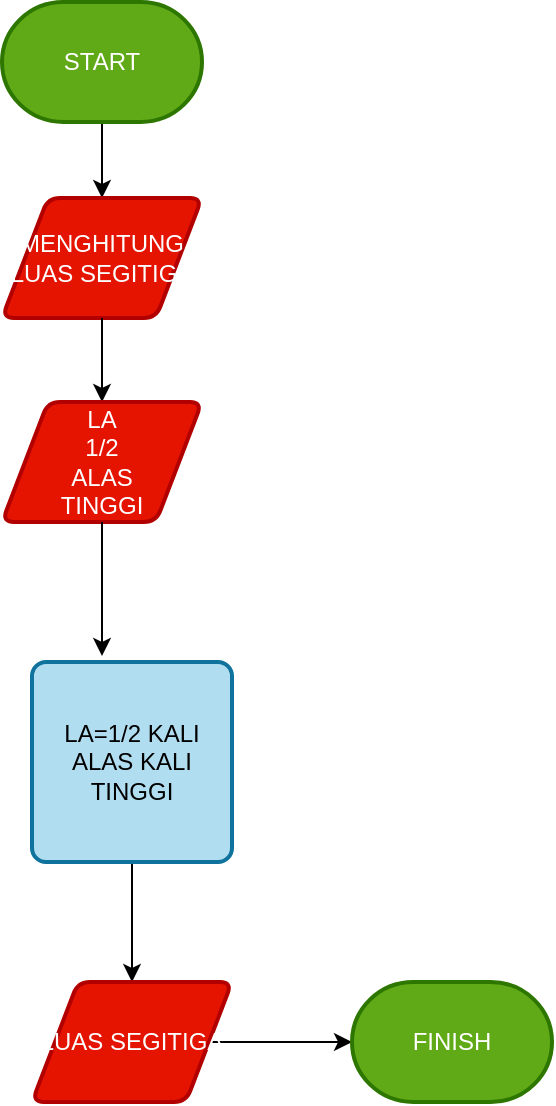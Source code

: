 <mxfile version="22.0.4" type="github">
  <diagram name="Page-1" id="AoVu0kHzCk6hEYIxmLdD">
    <mxGraphModel dx="1257" dy="671" grid="1" gridSize="10" guides="1" tooltips="1" connect="1" arrows="1" fold="1" page="1" pageScale="1" pageWidth="850" pageHeight="1100" math="0" shadow="0">
      <root>
        <mxCell id="0" />
        <mxCell id="1" parent="0" />
        <mxCell id="kuywIXCctSUW6cLbqUM8-14" style="edgeStyle=orthogonalEdgeStyle;rounded=0;orthogonalLoop=1;jettySize=auto;html=1;entryX=0.5;entryY=0;entryDx=0;entryDy=0;" edge="1" parent="1" source="kuywIXCctSUW6cLbqUM8-1" target="kuywIXCctSUW6cLbqUM8-2">
          <mxGeometry relative="1" as="geometry" />
        </mxCell>
        <mxCell id="kuywIXCctSUW6cLbqUM8-1" value="START" style="strokeWidth=2;html=1;shape=mxgraph.flowchart.terminator;whiteSpace=wrap;fillColor=#60a917;strokeColor=#2D7600;fontColor=#ffffff;" vertex="1" parent="1">
          <mxGeometry x="375" y="30" width="100" height="60" as="geometry" />
        </mxCell>
        <mxCell id="kuywIXCctSUW6cLbqUM8-2" value="MENGHITUNG LUAS SEGITIGA" style="shape=parallelogram;html=1;strokeWidth=2;perimeter=parallelogramPerimeter;whiteSpace=wrap;rounded=1;arcSize=12;size=0.23;fillColor=#e51400;fontColor=#ffffff;strokeColor=#B20000;" vertex="1" parent="1">
          <mxGeometry x="375" y="128" width="100" height="60" as="geometry" />
        </mxCell>
        <mxCell id="kuywIXCctSUW6cLbqUM8-5" style="edgeStyle=orthogonalEdgeStyle;rounded=0;orthogonalLoop=1;jettySize=auto;html=1;entryX=0.5;entryY=0;entryDx=0;entryDy=0;" edge="1" parent="1" source="kuywIXCctSUW6cLbqUM8-2" target="kuywIXCctSUW6cLbqUM8-11">
          <mxGeometry relative="1" as="geometry">
            <mxPoint x="420" y="241.98" as="targetPoint" />
          </mxGeometry>
        </mxCell>
        <mxCell id="kuywIXCctSUW6cLbqUM8-7" style="edgeStyle=orthogonalEdgeStyle;rounded=0;orthogonalLoop=1;jettySize=auto;html=1;" edge="1" parent="1" source="kuywIXCctSUW6cLbqUM8-6" target="kuywIXCctSUW6cLbqUM8-8">
          <mxGeometry relative="1" as="geometry">
            <mxPoint x="425" y="400" as="targetPoint" />
          </mxGeometry>
        </mxCell>
        <mxCell id="kuywIXCctSUW6cLbqUM8-6" value="LA=1/2 KALI ALAS KALI TINGGI" style="rounded=1;whiteSpace=wrap;html=1;absoluteArcSize=1;arcSize=14;strokeWidth=2;fillColor=#b1ddf0;strokeColor=#10739e;" vertex="1" parent="1">
          <mxGeometry x="390" y="360" width="100" height="100" as="geometry" />
        </mxCell>
        <mxCell id="kuywIXCctSUW6cLbqUM8-9" style="edgeStyle=orthogonalEdgeStyle;rounded=0;orthogonalLoop=1;jettySize=auto;html=1;" edge="1" parent="1" source="kuywIXCctSUW6cLbqUM8-8" target="kuywIXCctSUW6cLbqUM8-10">
          <mxGeometry relative="1" as="geometry">
            <mxPoint x="420" y="540" as="targetPoint" />
          </mxGeometry>
        </mxCell>
        <mxCell id="kuywIXCctSUW6cLbqUM8-8" value="LUAS SEGITIGA" style="shape=parallelogram;html=1;strokeWidth=2;perimeter=parallelogramPerimeter;whiteSpace=wrap;rounded=1;arcSize=12;size=0.23;fillColor=#e51400;fontColor=#ffffff;strokeColor=#B20000;" vertex="1" parent="1">
          <mxGeometry x="390" y="520" width="100" height="60" as="geometry" />
        </mxCell>
        <mxCell id="kuywIXCctSUW6cLbqUM8-10" value="FINISH" style="strokeWidth=2;html=1;shape=mxgraph.flowchart.terminator;whiteSpace=wrap;fillColor=#60a917;fontColor=#ffffff;strokeColor=#2D7600;" vertex="1" parent="1">
          <mxGeometry x="550" y="520" width="100" height="60" as="geometry" />
        </mxCell>
        <mxCell id="kuywIXCctSUW6cLbqUM8-11" value="&lt;div&gt;LA&lt;/div&gt;&lt;div&gt;1/2&lt;br&gt;&lt;/div&gt;&lt;div&gt;ALAS&lt;/div&gt;&lt;div&gt;TINGGI&lt;br&gt;&lt;/div&gt;" style="shape=parallelogram;html=1;strokeWidth=2;perimeter=parallelogramPerimeter;whiteSpace=wrap;rounded=1;arcSize=12;size=0.23;fillColor=#e51400;fontColor=#ffffff;strokeColor=#B20000;" vertex="1" parent="1">
          <mxGeometry x="375" y="230" width="100" height="60" as="geometry" />
        </mxCell>
        <mxCell id="kuywIXCctSUW6cLbqUM8-15" style="edgeStyle=orthogonalEdgeStyle;rounded=0;orthogonalLoop=1;jettySize=auto;html=1;entryX=0.35;entryY=-0.03;entryDx=0;entryDy=0;entryPerimeter=0;" edge="1" parent="1" source="kuywIXCctSUW6cLbqUM8-11" target="kuywIXCctSUW6cLbqUM8-6">
          <mxGeometry relative="1" as="geometry" />
        </mxCell>
      </root>
    </mxGraphModel>
  </diagram>
</mxfile>
